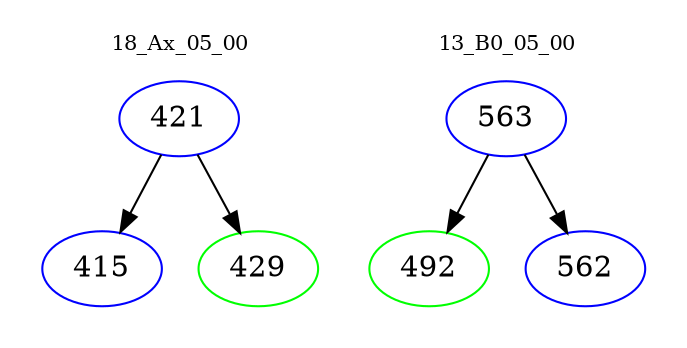 digraph{
subgraph cluster_0 {
color = white
label = "18_Ax_05_00";
fontsize=10;
T0_421 [label="421", color="blue"]
T0_421 -> T0_415 [color="black"]
T0_415 [label="415", color="blue"]
T0_421 -> T0_429 [color="black"]
T0_429 [label="429", color="green"]
}
subgraph cluster_1 {
color = white
label = "13_B0_05_00";
fontsize=10;
T1_563 [label="563", color="blue"]
T1_563 -> T1_492 [color="black"]
T1_492 [label="492", color="green"]
T1_563 -> T1_562 [color="black"]
T1_562 [label="562", color="blue"]
}
}
